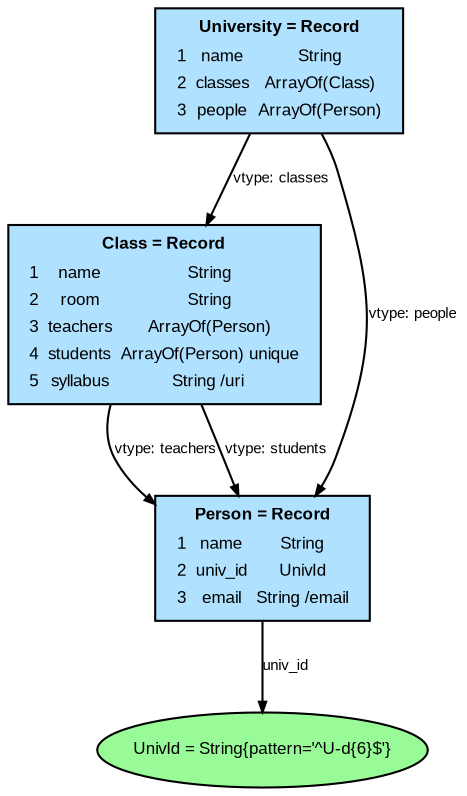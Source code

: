 # package: http://example.com/uni
# exports: ["University"]

digraph G {
    graph [fontname=Times fontsize=12]
    node [fillcolor=lightskyblue1 fontname=Arial fontsize=8 shape=box style=filled]
    edge [arrowsize=0.5 fontname=Arial fontsize=7 labelangle=45.0 labeldistance=0.9]
    bgcolor=white
    n0 [label=<<table border='0' cellborder='0' cellspacing='0' cellpadding='2'><tr><td colspan='3'><b>University = Record</b></td></tr><tr><td>1</td><td>name</td><td>String</td></tr><tr><td>2</td><td>classes</td><td>ArrayOf(Class)</td></tr><tr><td>3</td><td>people</td><td>ArrayOf(Person)</td></tr></table>> shape=rectangle]
    n0 -> n1 [label="vtype: classes"]
    n0 -> n2 [label="vtype: people"]
    n1 [label=<<table border='0' cellborder='0' cellspacing='0' cellpadding='2'><tr><td colspan='3'><b>Class = Record</b></td></tr><tr><td>1</td><td>name</td><td>String</td></tr><tr><td>2</td><td>room</td><td>String</td></tr><tr><td>3</td><td>teachers</td><td>ArrayOf(Person)</td></tr><tr><td>4</td><td>students</td><td>ArrayOf(Person) unique</td></tr><tr><td>5</td><td>syllabus</td><td>String /uri </td></tr></table>> shape=rectangle]
    n1 -> n2 [label="vtype: teachers"]
    n1 -> n2 [label="vtype: students"]
    n2 [label=<<table border='0' cellborder='0' cellspacing='0' cellpadding='2'><tr><td colspan='3'><b>Person = Record</b></td></tr><tr><td>1</td><td>name</td><td>String</td></tr><tr><td>2</td><td>univ_id</td><td>UnivId</td></tr><tr><td>3</td><td>email</td><td>String /email</td></tr></table>> shape=rectangle]
    n2 -> n3 [label=univ_id]
    n3 [label="UnivId = String{pattern='^U-\d{6}$'}" fillcolor=palegreen shape=ellipse]
}

